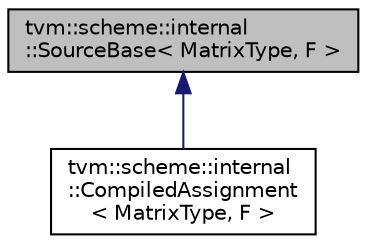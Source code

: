 digraph "tvm::scheme::internal::SourceBase&lt; MatrixType, F &gt;"
{
  edge [fontname="Helvetica",fontsize="10",labelfontname="Helvetica",labelfontsize="10"];
  node [fontname="Helvetica",fontsize="10",shape=record];
  Node0 [label="tvm::scheme::internal\l::SourceBase\< MatrixType, F \>",height=0.2,width=0.4,color="black", fillcolor="grey75", style="filled", fontcolor="black"];
  Node0 -> Node1 [dir="back",color="midnightblue",fontsize="10",style="solid",fontname="Helvetica"];
  Node1 [label="tvm::scheme::internal\l::CompiledAssignment\l\< MatrixType, F \>",height=0.2,width=0.4,color="black", fillcolor="white", style="filled",URL="$classtvm_1_1scheme_1_1internal_1_1CompiledAssignment.html"];
}
